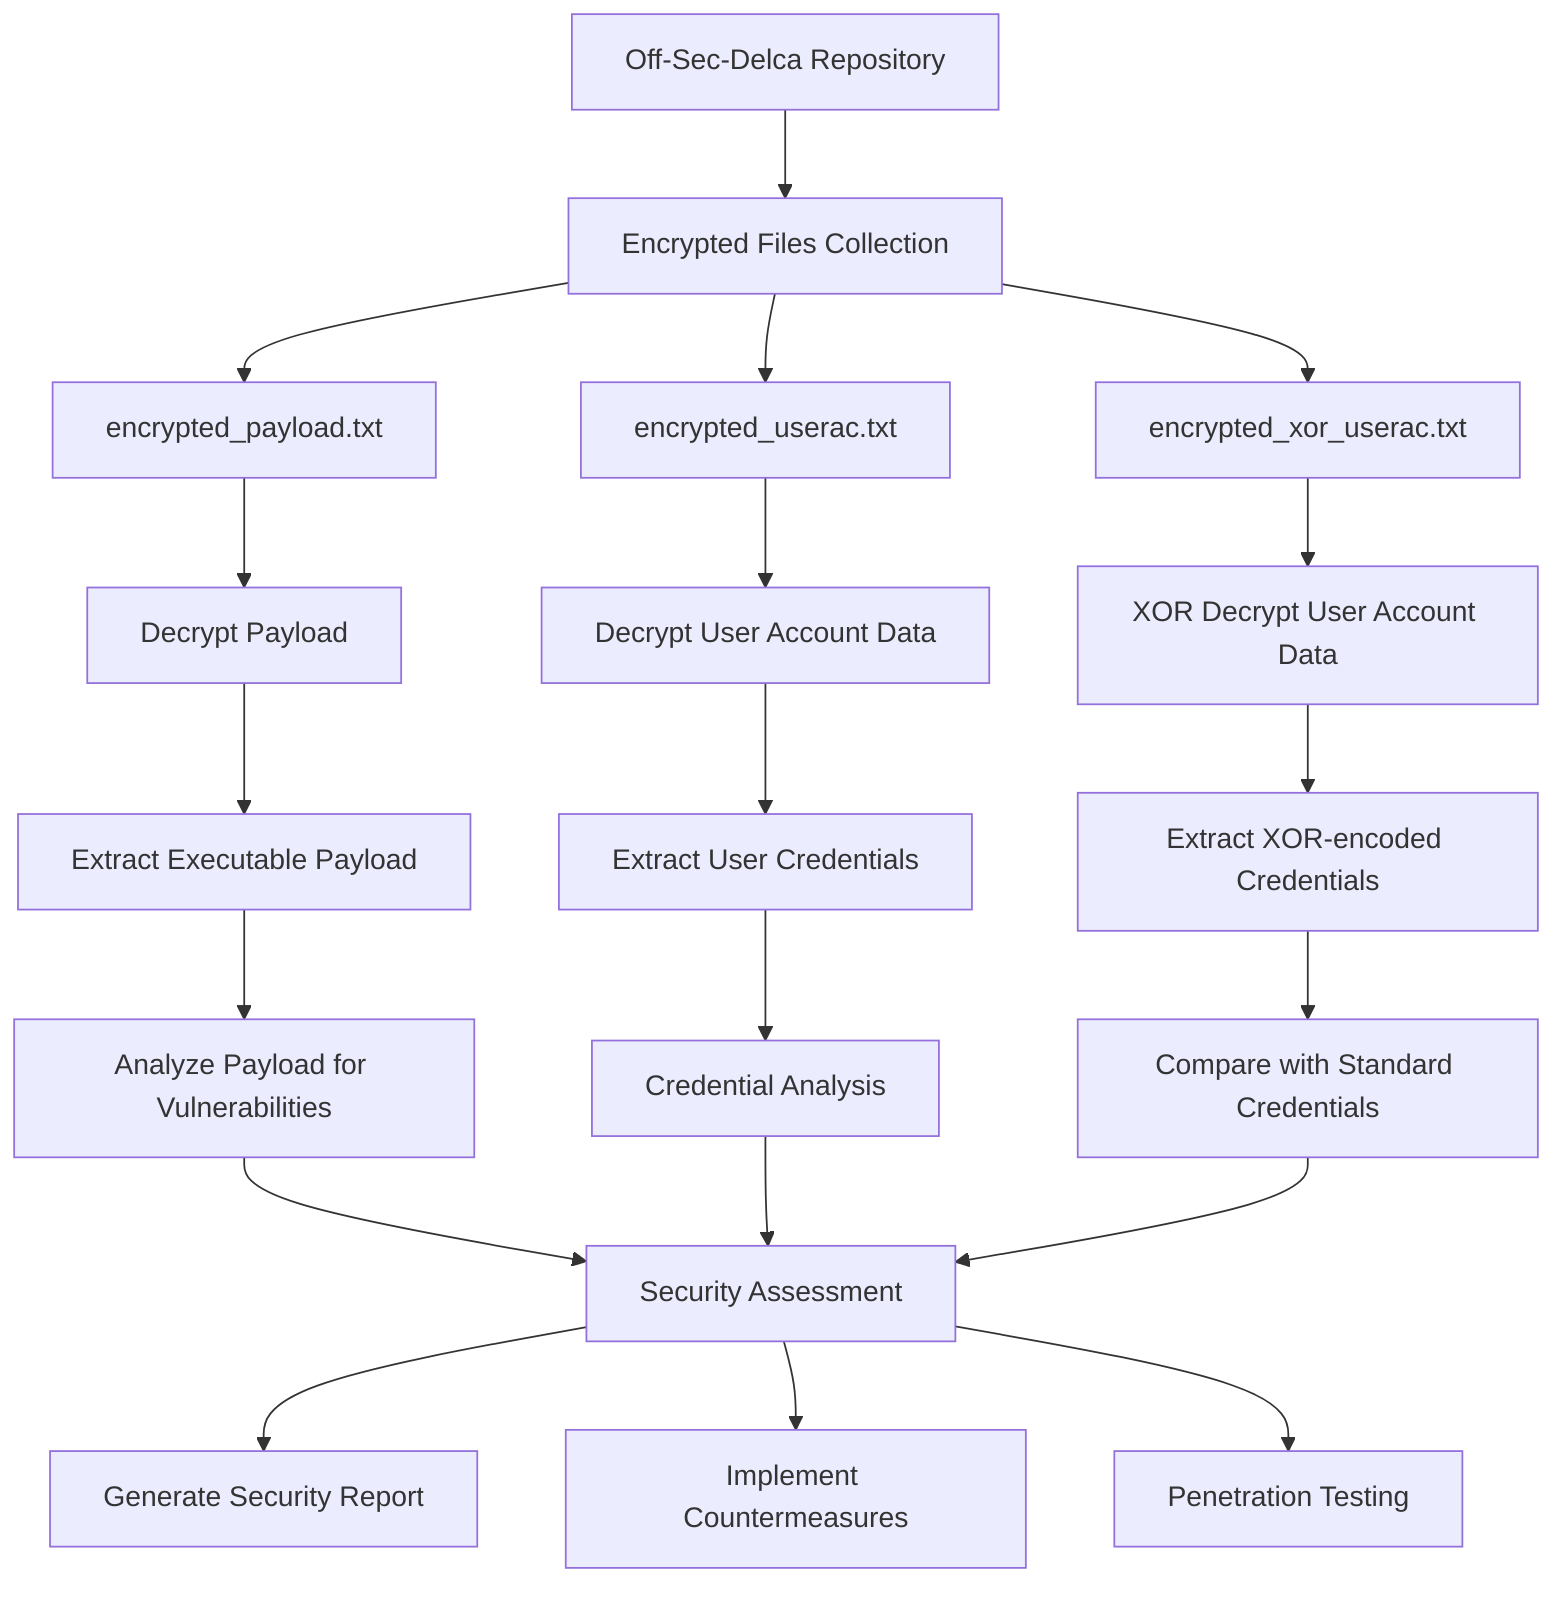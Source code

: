 graph TD
    A[Off-Sec-Delca Repository] --> B[Encrypted Files Collection]
    
    B --> C1[encrypted_payload.txt]
    B --> C2[encrypted_userac.txt]
    B --> C3[encrypted_xor_userac.txt]
    
    C1 --> D1[Decrypt Payload]
    C2 --> D2[Decrypt User Account Data]
    C3 --> D3[XOR Decrypt User Account Data]
    
    D1 --> E1[Extract Executable Payload]
    D2 --> E2[Extract User Credentials]
    D3 --> E3[Extract XOR-encoded Credentials]
    
    E1 --> F1[Analyze Payload for Vulnerabilities]
    E2 --> F2[Credential Analysis]
    E3 --> F3[Compare with Standard Credentials]
    
    F1 --> G[Security Assessment]
    F2 --> G
    F3 --> G
    
    G --> H1[Generate Security Report]
    G --> H2[Implement Countermeasures]
    G --> H3[Penetration Testing]